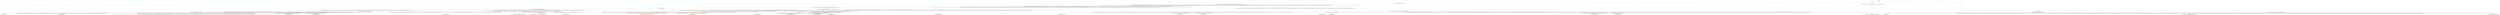 digraph T {
	{
		rank=same
		74 [penwidth=3,colorscheme=set19,color=3,label="511;512;513;514;515;516;517;518;519;520_P\nP\n0% 23%"]
		71 [penwidth=3,colorscheme=set19,color=3,label="551;552;553;554;555;556;557;558;559;560_P\nP\n17% 0%"]
		69 [penwidth=3,colorscheme=set19,color=3,label="141;142;143;144;145;146;147;148;149;150;191;192;193;194;195;196;197;198;199;200;241;242;243;244;245;246;247;248;249;250_P\nP\n30% 26%"]
		66 [penwidth=3,colorscheme=set19,color=3,label="271;272;273;274;275;276;277;278;279;280_P\nP\n19% 51%"]
		64 [penwidth=3,colorscheme=set19,color=3,label="311;312;313;314;315;316;317;318;319;320;351;352;353;354;355;356;357;358;359;360_P\nP\n35% 0%"]
		56 [penwidth=3,colorscheme=set19,color=2,label="8297;8298;8299;8300;8301;8302;8303;8304;8305;8306_M1\nM1\n58%"]
		52 [penwidth=3,colorscheme=set19,color=2,label="7935;7936;7937;7938;7939;7940;7941;7942;7943;7944_M1\nM1\n42%"]
		50 [penwidth=3,colorscheme=set19,color=8,label="8478;8479;8480;8481;8482;8483;8484;8485;8486;8487_M2\nM2\n31%"]
		49 [penwidth=3,colorscheme=set19,color=8,label="3602;3603;3604;3605;3606;3607;3608;3609;3610;3611_M2\nM2\n69%"]
		47 [penwidth=3,colorscheme=set19,color=9,label="7955;7956;7957;7958;7959;7960;7961;7962;7963;7964_M3\nM3\n17%"]
		45 [penwidth=3,colorscheme=set19,color=9,label="7945;7946;7947;7948;7949;7950;7951;7952;7953;7954_M3\nM3\n83%"]
		43 [penwidth=3,colorscheme=set19,color=7,label="4472;4473;4474;4475;4476;4477;4478;4479;4480;4481_M4\nM4\n36%"]
		41 [penwidth=3,colorscheme=set19,color=7,label="4282;4283;4284;4285;4286;4287;4288;4289;4290;4291_M4\nM4\n49%"]
		40 [penwidth=3,colorscheme=set19,color=7,label="4272;4273;4274;4275;4276;4277;4278;4279;4280;4281;4352;4353;4354;4355;4356;4357;4358;4359;4360;4361_M4\nM4\n16%"]
		38 [penwidth=3,colorscheme=set19,color=5,label="6564;6565;6566;6567;6568;6569;6570;6571;6572;6573;6794;6795;6796;6797;6798;6799;6800;6801;6802;6803_M5\nM5\n87%"]
		36 [penwidth=3,colorscheme=set19,color=5,label="6894;6895;6896;6897;6898;6899;6900;6901;6902;6903_M5\nM5\n13%"]
		34 [penwidth=3,colorscheme=set19,color=4,label="7335;7336;7337;7338;7339;7340;7341;7342;7343;7344;7535;7536;7537;7538;7539;7540;7541;7542;7543;7544_M6\nM6\n17%"]
		31 [penwidth=3,colorscheme=set19,color=4,label="7214;7215;7216;7217;7218;7219;7220;7221;7222;7223_M6\nM6\n41%"]
		29 [penwidth=3,colorscheme=set19,color=4,label="7675;7676;7677;7678;7679;7680;7681;7682;7683;7684_M6\nM6\n19%"]
		27 [penwidth=3,colorscheme=set19,color=4,label="7315;7316;7317;7318;7319;7320;7321;7322;7323;7324_M6\nM6\n22%"]
		26 [penwidth=3,colorscheme=set19,color=1,label="5493;5494;5495;5496;5497;5498;5499;5500;5501;5502;5683;5684;5685;5686;5687;5688;5689;5690;5691;5692;5763;5764;5765;5766;5767;5768;5769;5770;5771;5772;5954;5955;5956;5957;5958;5959;5960;5961;5962;5963;6254;6255;6256;6257;6258;6259;6260;6261;6262;6263;6624;6625;6626;6627;6628;6629;6630;6631;6632;6633;7074;7075;7076;7077;7078;7079;7080;7081;7082;7083;7184;7185;7186;7187;7188;7189;7190;7191;7192;7193;7275;7276;7277;7278;7279;7280;7281;7282;7283;7284;7375;7376;7377;7378;7379;7380;7381;7382;7383;7384;7655;7656;7657;7658;7659;7660;7661;7662;7663;7664;7755;7756;7757;7758;7759;7760;7761;7762;7763;7764;7915;7916;7917;7918;7919;7920;7921;7922;7923;7924;8015;8016;8017;8018;8019;8020;8021;8022;8023;8024;8105;8106;8107;8108;8109;8110;8111;8112;8113;8114;8528;8529;8530;8531;8532;8533;8534;8535;8536;8537;8618;8619;8620;8621;8622;8623;8624;8625;8626;8627;8668;8669;8670;8671;8672;8673;8674;8675;8676;8677;8738;8739;8740;8741;8742;8743;8744;8745;8746;8747;8918;8919;8920;8921;8922;8923;8924;8925;8926;8927_M7\nM7\n55%"]
		25 [penwidth=3,colorscheme=set19,color=1,label="9048;9049;9050;9051;9052;9053;9054;9055;9056;9057_M7\nM7\n15%"]
		24 [penwidth=3,colorscheme=set19,color=1,label="9208;9209;9210;9211;9212;9213;9214;9215;9216;9217_M7\nM7\n30%"]
		21 [penwidth=3,colorscheme=set19,color=10,label="9178;9179;9180;9181;9182;9183;9184;9185;9186;9187_M8\nM8\n15%"]
		19 [penwidth=3,colorscheme=set19,color=10,label="9088;9089;9090;9091;9092;9093;9094;9095;9096;9097_M8\nM8\n43%"]
		17 [penwidth=3,colorscheme=set19,color=10,label="9148;9149;9150;9151;9152;9153;9154;9155;9156;9157_M8\nM8\n42%"]
		15 [penwidth=3,colorscheme=set19,color=27,label="9128;9129;9130;9131;9132;9133;9134;9135;9136;9137_M9\nM9\n34%"]
		13 [penwidth=3,colorscheme=set19,color=27,label="9118;9119;9120;9121;9122;9123;9124;9125;9126;9127_M9\nM9\n66%"]
	}
	79 [penwidth=3,colorscheme=set19,color=3,label="GL"]
	78 [penwidth=3,colorscheme=set19,color=3,label="0;1;2;3;4;5;6;7;8;9;10"]
	77 [penwidth=3,colorscheme=set19,color=3,label="11;12;13;14;15;16;17;18;19;20"]
	76 [penwidth=3,colorscheme=set19,color=3,label="31;32;33;34;35;36;37;38;39;40;101;102;103;104;105;106;107;108;109;110"]
	75 [penwidth=3,colorscheme=set19,color=3,label="151;152;153;154;155;156;157;158;159;160;211;212;213;214;215;216;217;218;219;220;301;302;303;304;305;306;307;308;309;310;431;432;433;434;435;436;437;438;439;440;481;482;483;484;485;486;487;488;489;490;511;512;513;514;515;516;517;518;519;520"]
	73 [penwidth=3,colorscheme=set19,color=3,label="201;202;203;204;205;206;207;208;209;210;251;252;253;254;255;256;257;258;259;260;341;342;343;344;345;346;347;348;349;350;381;382;383;384;385;386;387;388;389;390"]
	72 [penwidth=3,colorscheme=set19,color=3,label="471;472;473;474;475;476;477;478;479;480;501;502;503;504;505;506;507;508;509;510;551;552;553;554;555;556;557;558;559;560"]
	70 [penwidth=3,colorscheme=set19,color=3,label="51;52;53;54;55;56;57;58;59;60;71;72;73;74;75;76;77;78;79;80;141;142;143;144;145;146;147;148;149;150;191;192;193;194;195;196;197;198;199;200;241;242;243;244;245;246;247;248;249;250"]
	68 [penwidth=3,colorscheme=set19,color=3,label="21;22;23;24;25;26;27;28;29;30;41;42;43;44;45;46;47;48;49;50"]
	67 [penwidth=3,colorscheme=set19,color=3,label="61;62;63;64;65;66;67;68;69;70;121;122;123;124;125;126;127;128;129;130;271;272;273;274;275;276;277;278;279;280"]
	65 [penwidth=3,colorscheme=set19,color=3,label="171;172;173;174;175;176;177;178;179;180;221;222;223;224;225;226;227;228;229;230;311;312;313;314;315;316;317;318;319;320;351;352;353;354;355;356;357;358;359;360"]
	63 [penwidth=3,colorscheme=set19,color=2,label="2161;2162;2163;2164;2165;2166;2167;2168;2169;2170;2171;2172;2173;2174;2175;2176;2177;2178;2179;2180;2231;2232;2233;2234;2235;2236;2237;2238;2239;2240;2281;2282;2283;2284;2285;2286;2287;2288;2289;2290;2441;2442;2443;2444;2445;2446;2447;2448;2449;2450;2481;2482;2483;2484;2485;2486;2487;2488;2489;2490;2561;2562;2563;2564;2565;2566;2567;2568;2569;2570;2591;2592;2593;2594;2595;2596;2597;2598;2599;2600;2621;2622;2623;2624;2625;2626;2627;2628;2629;2630;2691;2692;2693;2694;2695;2696;2697;2698;2699;2700;2721;2722;2723;2724;2725;2726;2727;2728;2729;2730;2741;2742;2743;2744;2745;2746;2747;2748;2749;2750;2771;2772;2773;2774;2775;2776;2777;2778;2779;2780;2881;2882;2883;2884;2885;2886;2887;2888;2889;2890;2901;2902;2903;2904;2905;2906;2907;2908;2909;2910;2941;2942;2943;2944;2945;2946;2947;2948;2949;2950;2971;2972;2973;2974;2975;2976;2977;2978;2979;2980;3001;3002;3003;3004;3005;3006;3007;3008;3009;3010;3021;3022;3023;3024;3025;3026;3027;3028;3029;3030;3051;3052;3053;3054;3055;3056;3057;3058;3059;3060;3081;3082;3083;3084;3085;3086;3087;3088;3089;3090;3101;3102;3103;3104;3105;3106;3107;3108;3109;3110;3211;3212;3213;3214;3215;3216;3217;3218;3219;3220;3251;3252;3253;3254;3255;3256;3257;3258;3259;3260;3291;3292;3293;3294;3295;3296;3297;3298;3299;3300;3301"]
	62 [penwidth=3,colorscheme=set19,color=2,label="3402;3403;3404;3405;3406;3407;3408;3409;3410;3411;3472;3473;3474;3475;3476;3477;3478;3479;3480;3481;3652;3653;3654;3655;3656;3657;3658;3659;3660;3661;3702;3703;3704;3705;3706;3707;3708;3709;3710;3711"]
	61 [penwidth=3,colorscheme=set19,color=2,label="3792;3793;3794;3795;3796;3797;3798;3799;3800;3801"]
	60 [penwidth=3,colorscheme=set19,color=2,label="3832;3833;3834;3835;3836;3837;3838;3839;3840;3841;3892;3893;3894;3895;3896;3897;3898;3899;3900;3901"]
	59 [penwidth=3,colorscheme=set19,color=2,label="4062;4063;4064;4065;4066;4067;4068;4069;4070;4071;4112;4113;4114;4115;4116;4117;4118;4119;4120;4121;4172;4173;4174;4175;4176;4177;4178;4179;4180;4181;4252;4253;4254;4255;4256;4257;4258;4259;4260;4261;4322;4323;4324;4325;4326;4327;4328;4329;4330;4331;4502;4503;4504;4505;4506;4507;4508;4509;4510;4511;4662;4663;4664;4665;4666;4667;4668;4669;4670;4671;4722;4723;4724;4725;4726;4727;4728;4729;4730;4731;4782;4783;4784;4785;4786;4787;4788;4789;4790;4791;4892;4893;4894;4895;4896;4897;4898;4899;4900;4901;4932;4933;4934;4935;4936;4937;4938;4939;4940;4941;4982;4983;4984;4985;4986;4987;4988;4989;4990;4991;5052;5053;5054;5055;5056;5057;5058;5059;5060;5061;5172;5173;5174;5175;5176;5177;5178;5179;5180;5181;5182;5233;5234;5235;5236;5237;5238;5239;5240;5241;5242"]
	58 [penwidth=3,colorscheme=set19,color=2,label="5283;5284;5285;5286;5287;5288;5289;5290;5291;5292;5323;5324;5325;5326;5327;5328;5329;5330;5331;5332"]
	57 [penwidth=3,colorscheme=set19,color=2,label="5583;5584;5585;5586;5587;5588;5589;5590;5591;5592;5673;5674;5675;5676;5677;5678;5679;5680;5681;5682;5753;5754;5755;5756;5757;5758;5759;5760;5761;5762;6154;6155;6156;6157;6158;6159;6160;6161;6162;6163;6384;6385;6386;6387;6388;6389;6390;6391;6392;6393;6614;6615;6616;6617;6618;6619;6620;6621;6622;6623;6714;6715;6716;6717;6718;6719;6720;6721;6722;6723;6954;6955;6956;6957;6958;6959;6960;6961;6962;6963;7064;7065;7066;7067;7068;7069;7070;7071;7072;7073;7265;7266;7267;7268;7269;7270;7271;7272;7273;7274;7465;7466;7467;7468;7469;7470;7471;7472;7473;7474;7745;7746;7747;7748;7749;7750;7751;7752;7753;7754;8095;8096;8097;8098;8099;8100;8101;8102;8103;8104;8165;8166;8167;8168;8169;8170;8171;8172;8173;8174;8175;8297;8298;8299;8300;8301;8302;8303;8304;8305;8306"]
	55 [penwidth=3,colorscheme=set19,color=2,label="3822;3823;3824;3825;3826;3827;3828;3829;3830;3831;3882;3883;3884;3885;3886;3887;3888;3889;3890;3891;4012;4013;4014;4015;4016;4017;4018;4019;4020;4021"]
	54 [penwidth=3,colorscheme=set19,color=2,label="4302;4303;4304;4305;4306;4307;4308;4309;4310;4311;4552;4553;4554;4555;4556;4557;4558;4559;4560;4561;4632;4633;4634;4635;4636;4637;4638;4639;4640;4641;4702;4703;4704;4705;4706;4707;4708;4709;4710;4711;4752;4753;4754;4755;4756;4757;4758;4759;4760;4761;4862;4863;4864;4865;4866;4867;4868;4869;4870;4871;4912;4913;4914;4915;4916;4917;4918;4919;4920;4921;4942;4943;4944;4945;4946;4947;4948;4949;4950;4951;5032;5033;5034;5035;5036;5037;5038;5039;5040;5041;5132;5133;5134;5135;5136;5137;5138;5139;5140;5141;5152;5153;5154;5155;5156;5157;5158;5159;5160;5161;5203;5204;5205;5206;5207;5208;5209;5210;5211;5212;5253;5254;5255;5256;5257;5258;5259;5260;5261;5262;5353;5354;5355;5356;5357;5358;5359;5360;5361;5362;5443;5444;5445;5446;5447;5448;5449;5450;5451;5452;5523;5524;5525;5526;5527;5528;5529;5530;5531;5532;5713;5714;5715;5716;5717;5718;5719;5720;5721;5722;5813;5814;5815;5816;5817;5818;5819;5820;5821;5822;5913;5914;5915;5916;5917;5918;5919;5920;5921;5922;5923;6064;6065;6066;6067;6068;6069;6070;6071;6072;6073"]
	53 [penwidth=3,colorscheme=set19,color=2,label="3462;3463;3464;3465;3466;3467;3468;3469;3470;3471;3532;3533;3534;3535;3536;3537;3538;3539;3540;3541;3592;3593;3594;3595;3596;3597;3598;3599;3600;3601;3642;3643;3644;3645;3646;3647;3648;3649;3650;3651;3692;3693;3694;3695;3696;3697;3698;3699;3700;3701;3972;3973;3974;3975;3976;3977;3978;3979;3980;3981;4002;4003;4004;4005;4006;4007;4008;4009;4010;4011;4152;4153;4154;4155;4156;4157;4158;4159;4160;4161;4232;4233;4234;4235;4236;4237;4238;4239;4240;4241;4382;4383;4384;4385;4386;4387;4388;4389;4390;4391;4482;4483;4484;4485;4486;4487;4488;4489;4490;4491;4582;4583;4584;4585;4586;4587;4588;4589;4590;4591;4622;4623;4624;4625;4626;4627;4628;4629;4630;4631;4692;4693;4694;4695;4696;4697;4698;4699;4700;4701;4852;4853;4854;4855;4856;4857;4858;4859;4860;4861;4902;4903;4904;4905;4906;4907;4908;4909;4910;4911;5022;5023;5024;5025;5026;5027;5028;5029;5030;5031;5082;5083;5084;5085;5086;5087;5088;5089;5090;5091;5303;5304;5305;5306;5307;5308;5309;5310;5311;5312;5473;5474;5475;5476;5477;5478;5479;5480;5481;5482;5553;5554;5555;5556;5557;5558;5559;5560;5561;5562;5623;5624;5625;5626;5627;5628;5629;5630;5631;5632;6024;6025;6026;6027;6028;6029;6030;6031;6032;6033;6114;6115;6116;6117;6118;6119;6120;6121;6122;6123;6224;6225;6226;6227;6228;6229;6230;6231;6232;6233;6344;6345;6346;6347;6348;6349;6350;6351;6352;6353;6594;6595;6596;6597;6598;6599;6600;6601;6602;6603;6834;6835;6836;6837;6838;6839;6840;6841;6842;6843;7134;7135;7136;7137;7138;7139;7140;7141;7142;7143;7224;7225;7226;7227;7228;7229;7230;7231;7232;7233;7234;7485;7486;7487;7488;7489;7490;7491;7492;7493;7494;7595;7596;7597;7598;7599;7600;7601;7602;7603;7604;7865;7866;7867;7868;7869;7870;7871;7872;7873;7874;7935;7936;7937;7938;7939;7940;7941;7942;7943;7944"]
	51 [penwidth=3,colorscheme=set19,color=2,label="5313;5314;5315;5316;5317;5318;5319;5320;5321;5322;5373;5374;5375;5376;5377;5378;5379;5380;5381;5382"]
	48 [penwidth=3,colorscheme=set19,color=9,label="7495;7496;7497;7498;7499;7500;7501;7502;7503;7504;7605;7606;7607;7608;7609;7610;7611;7612;7613;7614;7955;7956;7957;7958;7959;7960;7961;7962;7963;7964"]
	46 [penwidth=3,colorscheme=set19,color=9,label="7785;7786;7787;7788;7789;7790;7791;7792;7793;7794;7875;7876;7877;7878;7879;7880;7881;7882;7883;7884;7945;7946;7947;7948;7949;7950;7951;7952;7953;7954"]
	44 [penwidth=3,colorscheme=set19,color=7,label="4092;4093;4094;4095;4096;4097;4098;4099;4100;4101;4222;4223;4224;4225;4226;4227;4228;4229;4230;4231;4362;4363;4364;4365;4366;4367;4368;4369;4370;4371;4472;4473;4474;4475;4476;4477;4478;4479;4480;4481"]
	42 [penwidth=3,colorscheme=set19,color=7,label="4142;4143;4144;4145;4146;4147;4148;4149;4150;4151;4282;4283;4284;4285;4286;4287;4288;4289;4290;4291"]
	39 [penwidth=3,colorscheme=set19,color=5,label="5893;5894;5895;5896;5897;5898;5899;5900;5901;5902;5994;5995;5996;5997;5998;5999;6000;6001;6002;6003;6094;6095;6096;6097;6098;6099;6100;6101;6102;6103;6304;6305;6306;6307;6308;6309;6310;6311;6312;6313;6424;6425;6426;6427;6428;6429;6430;6431;6432;6433;6564;6565;6566;6567;6568;6569;6570;6571;6572;6573;6794;6795;6796;6797;6798;6799;6800;6801;6802;6803"]
	37 [penwidth=3,colorscheme=set19,color=5,label="6284;6285;6286;6287;6288;6289;6290;6291;6292;6293;6414;6415;6416;6417;6418;6419;6420;6421;6422;6423;6544;6545;6546;6547;6548;6549;6550;6551;6552;6553;6754;6755;6756;6757;6758;6759;6760;6761;6762;6763;6894;6895;6896;6897;6898;6899;6900;6901;6902;6903"]
	35 [penwidth=3,colorscheme=set19,color=4,label="6004;6005;6006;6007;6008;6009;6010;6011;6012;6013;6104;6105;6106;6107;6108;6109;6110;6111;6112;6113;6204;6205;6206;6207;6208;6209;6210;6211;6212;6213;6324;6325;6326;6327;6328;6329;6330;6331;6332;6333;6444;6445;6446;6447;6448;6449;6450;6451;6452;6453;6664;6665;6666;6667;6668;6669;6670;6671;6672;6673;7014;7015;7016;7017;7018;7019;7020;7021;7022;7023;7335;7336;7337;7338;7339;7340;7341;7342;7343;7344;7535;7536;7537;7538;7539;7540;7541;7542;7543;7544"]
	33 [penwidth=3,colorscheme=set19,color=4,label="6314;6315;6316;6317;6318;6319;6320;6321;6322;6323"]
	32 [penwidth=3,colorscheme=set19,color=4,label="6434;6435;6436;6437;6438;6439;6440;6441;6442;6443;6574;6575;6576;6577;6578;6579;6580;6581;6582;6583;6814;6815;6816;6817;6818;6819;6820;6821;6822;6823;7214;7215;7216;7217;7218;7219;7220;7221;7222;7223"]
	30 [penwidth=3,colorscheme=set19,color=4,label="7675;7676;7677;7678;7679;7680;7681;7682;7683;7684"]
	28 [penwidth=3,colorscheme=set19,color=4,label="6804;6805;6806;6807;6808;6809;6810;6811;6812;6813;7004;7005;7006;7007;7008;7009;7010;7011;7012;7013;7124;7125;7126;7127;7128;7129;7130;7131;7132;7133;7315;7316;7317;7318;7319;7320;7321;7322;7323;7324"]
	23 [penwidth=3,colorscheme=set19,color=10,label="8598;8599;8600;8601;8602;8603;8604;8605;8606;8607"]
	22 [penwidth=3,colorscheme=set19,color=10,label="8648;8649;8650;8651;8652;8653;8654;8655;8656;8657;8878;8879;8880;8881;8882;8883;8884;8885;8886;8887;8988;8989;8990;8991;8992;8993;8994;8995;8996;8997;9178;9179;9180;9181;9182;9183;9184;9185;9186;9187"]
	20 [penwidth=3,colorscheme=set19,color=10,label="8858;8859;8860;8861;8862;8863;8864;8865;8866;8867;8958;8959;8960;8961;8962;8963;8964;8965;8966;8967;9088;9089;9090;9091;9092;9093;9094;9095;9096;9097"]
	18 [penwidth=3,colorscheme=set19,color=10,label="8848;8849;8850;8851;8852;8853;8854;8855;8856;8857;8948;8949;8950;8951;8952;8953;8954;8955;8956;8957;9148;9149;9150;9151;9152;9153;9154;9155;9156;9157"]
	16 [penwidth=3,colorscheme=set19,color=27,label="8728;8729;8730;8731;8732;8733;8734;8735;8736;8737;8908;8909;8910;8911;8912;8913;8914;8915;8916;8917;9018;9019;9020;9021;9022;9023;9024;9025;9026;9027;9128;9129;9130;9131;9132;9133;9134;9135;9136;9137"]
	14 [penwidth=3,colorscheme=set19,color=27,label="8798;8799;8800;8801;8802;8803;8804;8805;8806;8807;8898;8899;8900;8901;8902;8903;8904;8905;8906;8907;9118;9119;9120;9121;9122;9123;9124;9125;9126;9127"]
	12 [penwidth=3,colorscheme=set19,color=1,label="6264;6265;6266;6267;6268;6269;6270;6271;6272;6273;7475;7476;7477;7478;7479;7480;7481;7482;7483;7484;7775;7776;7777;7778;7779;7780;7781;7782;7783;7784;7855;7856;7857;7858;7859;7860;7861;7862;7863;7864;8055;8056;8057;8058;8059;8060;8061;8062;8063;8064;8125;8126;8127;8128;8129;8130;8131;8132;8133;8134;8176;8177;8178;8179;8180;8181;8182;8183;8184;8185;8247;8248;8249;8250;8251;8252;8253;8254;8255;8256;8327;8328;8329;8330;8331;8332;8333;8334;8335;8336;8388;8389;8390;8391;8392;8393;8394;8395;8396;8397;8468;8469;8470;8471;8472;8473;8474;8475;8476;8477;8548;8549;8550;8551;8552;8553;8554;8555;8556;8557;9208;9209;9210;9211;9212;9213;9214;9215;9216;9217"]
	11 [penwidth=3,colorscheme=set19,color=1,label="5493;5494;5495;5496;5497;5498;5499;5500;5501;5502;5683;5684;5685;5686;5687;5688;5689;5690;5691;5692;5763;5764;5765;5766;5767;5768;5769;5770;5771;5772;5954;5955;5956;5957;5958;5959;5960;5961;5962;5963;6254;6255;6256;6257;6258;6259;6260;6261;6262;6263;6624;6625;6626;6627;6628;6629;6630;6631;6632;6633;7074;7075;7076;7077;7078;7079;7080;7081;7082;7083;7184;7185;7186;7187;7188;7189;7190;7191;7192;7193;7275;7276;7277;7278;7279;7280;7281;7282;7283;7284;7375;7376;7377;7378;7379;7380;7381;7382;7383;7384;7655;7656;7657;7658;7659;7660;7661;7662;7663;7664;7755;7756;7757;7758;7759;7760;7761;7762;7763;7764;7915;7916;7917;7918;7919;7920;7921;7922;7923;7924;8015;8016;8017;8018;8019;8020;8021;8022;8023;8024;8105;8106;8107;8108;8109;8110;8111;8112;8113;8114;8528;8529;8530;8531;8532;8533;8534;8535;8536;8537;8618;8619;8620;8621;8622;8623;8624;8625;8626;8627;8668;8669;8670;8671;8672;8673;8674;8675;8676;8677;8738;8739;8740;8741;8742;8743;8744;8745;8746;8747;8918;8919;8920;8921;8922;8923;8924;8925;8926;8927"]
	10 [penwidth=3,colorscheme=set19,color=27,label="5563;5564;5565;5566;5567;5568;5569;5570;5571;5572;5653;5654;5655;5656;5657;5658;5659;5660;5661;5662;5843;5844;5845;5846;5847;5848;5849;5850;5851;5852;6134;6135;6136;6137;6138;6139;6140;6141;6142;6143;6244;6245;6246;6247;6248;6249;6250;6251;6252;6253;6364;6365;6366;6367;6368;6369;6370;6371;6372;6373;6484;6485;6486;6487;6488;6489;6490;6491;6492;6493;6854;6855;6856;6857;6858;6859;6860;6861;6862;6863;6924;6925;6926;6927;6928;6929;6930;6931;6932;6933;7154;7155;7156;7157;7158;7159;7160;7161;7162;7163;7245;7246;7247;7248;7249;7250;7251;7252;7253;7254;7355;7356;7357;7358;7359;7360;7361;7362;7363;7364;7545;7546;7547;7548;7549;7550;7551;7552;7553;7554;7645;7646;7647;7648;7649;7650;7651;7652;7653;7654;7715;7716;7717;7718;7719;7720;7721;7722;7723;7724;7815;7816;7817;7818;7819;7820;7821;7822;7823;7824;7895;7896;7897;7898;7899;7900;7901;7902;7903;7904;8085;8086;8087;8088;8089;8090;8091;8092;8093;8094;8196;8197;8198;8199;8200;8201;8202;8203;8204;8205;8287;8288;8289;8290;8291;8292;8293;8294;8295;8296;8367;8368;8369;8370;8371;8372;8373;8374;8375;8376;8608;8609;8610;8611;8612;8613;8614;8615;8616;8617"]
	9 [penwidth=3,colorscheme=set19,color=10,label="6884;6885;6886;6887;6888;6889;6890;6891;6892;6893;6964;6965;6966;6967;6968;6969;6970;6971;6972;6973;7094;7095;7096;7097;7098;7099;7100;7101;7102;7103;7295;7296;7297;7298;7299;7300;7301;7302;7303;7304;7585;7586;7587;7588;7589;7590;7591;7592;7593;7594;7835;7836;7837;7838;7839;7840;7841;7842;7843;7844;8035;8036;8037;8038;8039;8040;8041;8042;8043;8044;8307;8308;8309;8310;8311;8312;8313;8314;8315;8316;8518;8519;8520;8521;8522;8523;8524;8525;8526;8527"]
	8 [penwidth=3,colorscheme=set19,color=8,label="5643;5644;5645;5646;5647;5648;5649;5650;5651;5652;5733;5734;5735;5736;5737;5738;5739;5740;5741;5742;5833;5834;5835;5836;5837;5838;5839;5840;5841;5842;5924;5925;5926;5927;5928;5929;5930;5931;5932;5933;6034;6035;6036;6037;6038;6039;6040;6041;6042;6043;6474;6475;6476;6477;6478;6479;6480;6481;6482;6483;6684;6685;6686;6687;6688;6689;6690;6691;6692;6693;6844;6845;6846;6847;6848;6849;6850;6851;6852;6853;6914;6915;6916;6917;6918;6919;6920;6921;6922;6923;7034;7035;7036;7037;7038;7039;7040;7041;7042;7043;7144;7145;7146;7147;7148;7149;7150;7151;7152;7153;7235;7236;7237;7238;7239;7240;7241;7242;7243;7244;7345;7346;7347;7348;7349;7350;7351;7352;7353;7354;7445;7446;7447;7448;7449;7450;7451;7452;7453;7454;7705;7706;7707;7708;7709;7710;7711;7712;7713;7714;7985;7986;7987;7988;7989;7990;7991;7992;7993;7994;8155;8156;8157;8158;8159;8160;8161;8162;8163;8164;8398;8399;8400;8401;8402;8403;8404;8405;8406;8407;8478;8479;8480;8481;8482;8483;8484;8485;8486;8487"]
	7 [penwidth=3,colorscheme=set19,color=1,label="4162;4163;4164;4165;4166;4167;4168;4169;4170;4171;4312;4313;4314;4315;4316;4317;4318;4319;4320;4321;4422;4423;4424;4425;4426;4427;4428;4429;4430;4431;4492;4493;4494;4495;4496;4497;4498;4499;4500;4501;4612;4613;4614;4615;4616;4617;4618;4619;4620;4621;4652;4653;4654;4655;4656;4657;4658;4659;4660;4661;4712;4713;4714;4715;4716;4717;4718;4719;4720;4721;4762;4763;4764;4765;4766;4767;4768;4769;4770;4771;4812;4813;4814;4815;4816;4817;4818;4819;4820;4821;4872;4873;4874;4875;4876;4877;4878;4879;4880;4881;5042;5043;5044;5045;5046;5047;5048;5049;5050;5051;5213;5214;5215;5216;5217;5218;5219;5220;5221;5222;5723;5724;5725;5726;5727;5728;5729;5730;5731;5732;5823;5824;5825;5826;5827;5828;5829;5830;5831;5832;6124;6125;6126;6127;6128;6129;6130;6131;6132;6133;6234;6235;6236;6237;6238;6239;6240;6241;6242;6243;6354;6355;6356;6357;6358;6359;6360;6361;6362;6363;6464;6465;6466;6467;6468;6469;6470;6471;6472;6473;6674;6675;6676;6677;6678;6679;6680;6681;6682;6683;6824;6825;6826;6827;6828;6829;6830;6831;6832;6833;6904;6905;6906;6907;6908;6909;6910;6911;6912;6913;7024;7025;7026;7027;7028;7029;7030;7031;7032;7033;7695;7696;7697;7698;7699;7700;7701;7702;7703;7704;8135;8136;8137;8138;8139;8140;8141;8142;8143;8144;8186;8187;8188;8189;8190;8191;8192;8193;8194;8195;8277;8278;8279;8280;8281;8282;8283;8284;8285;8286;8357;8358;8359;8360;8361;8362;8363;8364;8365;8366;8428;8429;8430;8431;8432;8433;8434;8435;8436;8437;8638;8639;8640;8641;8642;8643;8644;8645;8646;8647;8708;8709;8710;8711;8712;8713;8714;8715;8716;8717;8828;8829;8830;8831;8832;8833;8834;8835;8836;8837;9048;9049;9050;9051;9052;9053;9054;9055;9056;9057"]
	6 [penwidth=3,colorscheme=set19,color=9,label="3522;3523;3524;3525;3526;3527;3528;3529;3530;3531;3632;3633;3634;3635;3636;3637;3638;3639;3640;3641;3682;3683;3684;3685;3686;3687;3688;3689;3690;3691;3812;3813;3814;3815;3816;3817;3818;3819;3820;3821;3872;3873;3874;3875;3876;3877;3878;3879;3880;3881;3922;3923;3924;3925;3926;3927;3928;3929;3930;3931;3962;3963;3964;3965;3966;3967;3968;3969;3970;3971;3992;3993;3994;3995;3996;3997;3998;3999;4000;4001;4292;4293;4294;4295;4296;4297;4298;4299;4300;4301;4372;4373;4374;4375;4376;4377;4378;4379;4380;4381;4542;4543;4544;4545;4546;4547;4548;4549;4550;4551;4572;4573;4574;4575;4576;4577;4578;4579;4580;4581;4602;4603;4604;4605;4606;4607;4608;4609;4610;4611;4682;4683;4684;4685;4686;4687;4688;4689;4690;4691;4742;4743;4744;4745;4746;4747;4748;4749;4750;4751;4842;4843;4844;4845;4846;4847;4848;4849;4850;4851;5012;5013;5014;5015;5016;5017;5018;5019;5020;5021;5072;5073;5074;5075;5076;5077;5078;5079;5080;5081;5193;5194;5195;5196;5197;5198;5199;5200;5201;5202;5463;5464;5465;5466;5467;5468;5469;5470;5471;5472;5543;5544;5545;5546;5547;5548;5549;5550;5551;5552;5613;5614;5615;5616;5617;5618;5619;5620;5621;5622;5803;5804;5805;5806;5807;5808;5809;5810;5811;5812;5903;5904;5905;5906;5907;5908;5909;5910;5911;5912;6014;6015;6016;6017;6018;6019;6020;6021;6022;6023;6214;6215;6216;6217;6218;6219;6220;6221;6222;6223;6334;6335;6336;6337;6338;6339;6340;6341;6342;6343;6454;6455;6456;6457;6458;6459;6460;6461;6462;6463;6584;6585;6586;6587;6588;6589;6590;6591;6592;6593;6744;6745;6746;6747;6748;6749;6750;6751;6752;6753;6974;6975;6976;6977;6978;6979;6980;6981;6982;6983;7104;7105;7106;7107;7108;7109;7110;7111;7112;7113;7305;7306;7307;7308;7309;7310;7311;7312;7313;7314;7405;7406;7407;7408;7409;7410;7411;7412;7413;7414"]
	5 [penwidth=3,colorscheme=set19,color=4,label="3942;3943;3944;3945;3946;3947;3948;3949;3950;3951;3982;3983;3984;3985;3986;3987;3988;3989;3990;3991;4032;4033;4034;4035;4036;4037;4038;4039;4040;4041;4072;4073;4074;4075;4076;4077;4078;4079;4080;4081;4442;4443;4444;4445;4446;4447;4448;4449;4450;4451;4512;4513;4514;4515;4516;4517;4518;4519;4520;4521;4672;4673;4674;4675;4676;4677;4678;4679;4680;4681;4792;4793;4794;4795;4796;4797;4798;4799;4800;4801;4822;4823;4824;4825;4826;4827;4828;4829;4830;4831;4962;4963;4964;4965;4966;4967;4968;4969;4970;4971;4992;4993;4994;4995;4996;4997;4998;4999;5000;5001;5273;5274;5275;5276;5277;5278;5279;5280;5281;5282;5363;5364;5365;5366;5367;5368;5369;5370;5371;5372;5453;5454;5455;5456;5457;5458;5459;5460;5461;5462;5533;5534;5535;5536;5537;5538;5539;5540;5541;5542"]
	4 [penwidth=3,colorscheme=set19,color=5,label="3932;3933;3934;3935;3936;3937;3938;3939;3940;3941;4022;4023;4024;4025;4026;4027;4028;4029;4030;4031;4052;4053;4054;4055;4056;4057;4058;4059;4060;4061;4102;4103;4104;4105;4106;4107;4108;4109;4110;4111;4242;4243;4244;4245;4246;4247;4248;4249;4250;4251;4432;4433;4434;4435;4436;4437;4438;4439;4440;4441;4592;4593;4594;4595;4596;4597;4598;4599;4600;4601;4772;4773;4774;4775;4776;4777;4778;4779;4780;4781;4882;4883;4884;4885;4886;4887;4888;4889;4890;4891;4922;4923;4924;4925;4926;4927;4928;4929;4930;4931;4952;4953;4954;4955;4956;4957;4958;4959;4960;4961;4972;4973;4974;4975;4976;4977;4978;4979;4980;4981;5102;5103;5104;5105;5106;5107;5108;5109;5110;5111;5112;5113;5114;5115;5116;5117;5118;5119;5120;5121;5162;5163;5164;5165;5166;5167;5168;5169;5170;5171;5223;5224;5225;5226;5227;5228;5229;5230;5231;5232;5263;5264;5265;5266;5267;5268;5269;5270;5271;5272;5343;5344;5345;5346;5347;5348;5349;5350;5351;5352;5393;5394;5395;5396;5397;5398;5399;5400;5401;5402;5433;5434;5435;5436;5437;5438;5439;5440;5441;5442;5513;5514;5515;5516;5517;5518;5519;5520;5521;5522;5633;5634;5635;5636;5637;5638;5639;5640;5641;5642;5793;5794;5795;5796;5797;5798;5799;5800;5801;5802"]
	3 [penwidth=3,colorscheme=set19,color=8,label="2201;2202;2203;2204;2205;2206;2207;2208;2209;2210;2311;2312;2313;2314;2315;2316;2317;2318;2319;2320;2361;2362;2363;2364;2365;2366;2367;2368;2369;2370;2391;2392;2393;2394;2395;2396;2397;2398;2399;2400;2431;2432;2433;2434;2435;2436;2437;2438;2439;2440;2471;2472;2473;2474;2475;2476;2477;2478;2479;2480;2541;2542;2543;2544;2545;2546;2547;2548;2549;2550;2681;2682;2683;2684;2685;2686;2687;2688;2689;2690;2761;2762;2763;2764;2765;2766;2767;2768;2769;2770;2831;2832;2833;2834;2835;2836;2837;2838;2839;2840;2871;2872;2873;2874;2875;2876;2877;2878;2879;2880;2891;2892;2893;2894;2895;2896;2897;2898;2899;2900;2931;2932;2933;2934;2935;2936;2937;2938;2939;2940;2951;2952;2953;2954;2955;2956;2957;2958;2959;2960;3091;3092;3093;3094;3095;3096;3097;3098;3099;3100;3111;3112;3113;3114;3115;3116;3117;3118;3119;3120;3181;3182;3183;3184;3185;3186;3187;3188;3189;3190;3221;3222;3223;3224;3225;3226;3227;3228;3229;3230;3261;3262;3263;3264;3265;3266;3267;3268;3269;3270;3602;3603;3604;3605;3606;3607;3608;3609;3610;3611"]
	2 [penwidth=3,colorscheme=set19,color=7,label="411;412;413;414;415;416;417;418;419;420;531;532;533;534;535;536;537;538;539;540;561;562;563;564;565;566;567;568;569;570;581;582;583;584;585;586;587;588;589;590;601;602;603;604;605;606;607;608;609;610;661;662;663;664;665;666;667;668;669;670;691;692;693;694;695;696;697;698;699;700;711;712;713;714;715;716;717;718;719;720;741;742;743;744;745;746;747;748;749;750;771;772;773;774;775;776;777;778;779;780;851;852;853;854;855;856;857;858;859;860;871;872;873;874;875;876;877;878;879;880;881;882;883;884;885;886;887;888;889;890;901;902;903;904;905;906;907;908;909;910;971;972;973;974;975;976;977;978;979;980;981;982;983;984;985;986;987;988;989;990;1011;1012;1013;1014;1015;1016;1017;1018;1019;1020;1061;1062;1063;1064;1065;1066;1067;1068;1069;1070;1091;1092;1093;1094;1095;1096;1097;1098;1099;1100;1141;1142;1143;1144;1145;1146;1147;1148;1149;1150;1171;1172;1173;1174;1175;1176;1177;1178;1179;1180;1211;1212;1213;1214;1215;1216;1217;1218;1219;1220;1261;1262;1263;1264;1265;1266;1267;1268;1269;1270;1291;1292;1293;1294;1295;1296;1297;1298;1299;1300;1351;1352;1353;1354;1355;1356;1357;1358;1359;1360;1381;1382;1383;1384;1385;1386;1387;1388;1389;1390;1411;1412;1413;1414;1415;1416;1417;1418;1419;1420;1451;1452;1453;1454;1455;1456;1457;1458;1459;1460;1471;1472;1473;1474;1475;1476;1477;1478;1479;1480;1491;1492;1493;1494;1495;1496;1497;1498;1499;1500;1511;1512;1513;1514;1515;1516;1517;1518;1519;1520;1541;1542;1543;1544;1545;1546;1547;1548;1549;1550;1561;1562;1563;1564;1565;1566;1567;1568;1569;1570;1621;1622;1623;1624;1625;1626;1627;1628;1629;1630;1651;1652;1653;1654;1655;1656;1657;1658;1659;1660;1691;1692;1693;1694;1695;1696;1697;1698;1699;1700;1761;1762;1763;1764;1765;1766;1767;1768;1769;1770;1771;1772;1773;1774;1775;1776;1777;1778;1779;1780;1791;1792;1793;1794;1795;1796;1797;1798;1799;1800;1821;1822;1823;1824;1825;1826;1827;1828;1829;1830;1881;1882;1883;1884;1885;1886;1887;1888;1889;1890;1931;1932;1933;1934;1935;1936;1937;1938;1939;1940;1961;1962;1963;1964;1965;1966;1967;1968;1969;1970;2001;2002;2003;2004;2005;2006;2007;2008;2009;2010;2021;2022;2023;2024;2025;2026;2027;2028;2029;2030;2061;2062;2063;2064;2065;2066;2067;2068;2069;2070;2101;2102;2103;2104;2105;2106;2107;2108;2109;2110;2131;2132;2133;2134;2135;2136;2137;2138;2139;2140;2251;2252;2253;2254;2255;2256;2257;2258;2259;2260;2261;2262;2263;2264;2265;2266;2267;2268;2269;2270;2271;2272;2273;2274;2275;2276;2277;2278;2279;2280;2371;2372;2373;2374;2375;2376;2377;2378;2379;2380;2401;2402;2403;2404;2405;2406;2407;2408;2409;2410;2451;2452;2453;2454;2455;2456;2457;2458;2459;2460;2511;2512;2513;2514;2515;2516;2517;2518;2519;2520;2571;2572;2573;2574;2575;2576;2577;2578;2579;2580;2601;2602;2603;2604;2605;2606;2607;2608;2609;2610;2641;2642;2643;2644;2645;2646;2647;2648;2649;2650;2731;2732;2733;2734;2735;2736;2737;2738;2739;2740;2781;2782;2783;2784;2785;2786;2787;2788;2789;2790;2811;2812;2813;2814;2815;2816;2817;2818;2819;2820;2851;2852;2853;2854;2855;2856;2857;2858;2859;2860;2911;2912;2913;2914;2915;2916;2917;2918;2919;2920;2981;2982;2983;2984;2985;2986;2987;2988;2989;2990;3031;3032;3033;3034;3035;3036;3037;3038;3039;3040;3131;3132;3133;3134;3135;3136;3137;3138;3139;3140;3151;3152;3153;3154;3155;3156;3157;3158;3159;3160;3281;3282;3283;3284;3285;3286;3287;3288;3289;3290;3332;3333;3334;3335;3336;3337;3338;3339;3340;3341;3382;3383;3384;3385;3386;3387;3388;3389;3390;3391;3762;3763;3764;3765;3766;3767;3768;3769;3770;3771;3802;3803;3804;3805;3806;3807;3808;3809;3810;3811;3862;3863;3864;3865;3866;3867;3868;3869;3870;3871"]
	1 [penwidth=3,colorscheme=set19,color=7,label="451;452;453;454;455;456;457;458;459;460;571;572;573;574;575;576;577;578;579;580;651;652;653;654;655;656;657;658;659;660;681;682;683;684;685;686;687;688;689;690;761;762;763;764;765;766;767;768;769;770;791;792;793;794;795;796;797;798;799;800;801;802;803;804;805;806;807;808;809;810;821;822;823;824;825;826;827;828;829;830;831;832;833;834;835;836;837;838;839;840;891;892;893;894;895;896;897;898;899;900;921;922;923;924;925;926;927;928;929;930;951;952;953;954;955;956;957;958;959;960;1001;1002;1003;1004;1005;1006;1007;1008;1009;1010;1031;1032;1033;1034;1035;1036;1037;1038;1039;1040;1041;1042;1043;1044;1045;1046;1047;1048;1049;1050;1071;1072;1073;1074;1075;1076;1077;1078;1079;1080;1121;1122;1123;1124;1125;1126;1127;1128;1129;1130;1161;1162;1163;1164;1165;1166;1167;1168;1169;1170;1191;1192;1193;1194;1195;1196;1197;1198;1199;1200;1231;1232;1233;1234;1235;1236;1237;1238;1239;1240;1271;1272;1273;1274;1275;1276;1277;1278;1279;1280;1301;1302;1303;1304;1305;1306;1307;1308;1309;1310;1321;1322;1323;1324;1325;1326;1327;1328;1329;1330;1341;1342;1343;1344;1345;1346;1347;1348;1349;1350;1371;1372;1373;1374;1375;1376;1377;1378;1379;1380;1431;1432;1433;1434;1435;1436;1437;1438;1439;1440;1461;1462;1463;1464;1465;1466;1467;1468;1469;1470;1501;1502;1503;1504;1505;1506;1507;1508;1509;1510;1611;1612;1613;1614;1615;1616;1617;1618;1619;1620;1641;1642;1643;1644;1645;1646;1647;1648;1649;1650;1721;1722;1723;1724;1725;1726;1727;1728;1729;1730;1741;1742;1743;1744;1745;1746;1747;1748;1749;1750;1781;1782;1783;1784;1785;1786;1787;1788;1789;1790;1851;1852;1853;1854;1855;1856;1857;1858;1859;1860;1871;1872;1873;1874;1875;1876;1877;1878;1879;1880;1901;1902;1903;1904;1905;1906;1907;1908;1909;1910;1921;1922;1923;1924;1925;1926;1927;1928;1929;1930;1951;1952;1953;1954;1955;1956;1957;1958;1959;1960;1991;1992;1993;1994;1995;1996;1997;1998;1999;2000;2051;2052;2053;2054;2055;2056;2057;2058;2059;2060;2071;2072;2073;2074;2075;2076;2077;2078;2079;2080;2091;2092;2093;2094;2095;2096;2097;2098;2099;2100;2121;2122;2123;2124;2125;2126;2127;2128;2129;2130;2151;2152;2153;2154;2155;2156;2157;2158;2159;2160;2191;2192;2193;2194;2195;2196;2197;2198;2199;2200;2221;2222;2223;2224;2225;2226;2227;2228;2229;2230;2301;2302;2303;2304;2305;2306;2307;2308;2309;2310;2331;2332;2333;2334;2335;2336;2337;2338;2339;2340;2351;2352;2353;2354;2355;2356;2357;2358;2359;2360;2381;2382;2383;2384;2385;2386;2387;2388;2389;2390;2411;2412;2413;2414;2415;2416;2417;2418;2419;2420;2461;2462;2463;2464;2465;2466;2467;2468;2469;2470;2491;2492;2493;2494;2495;2496;2497;2498;2499;2500;2521;2522;2523;2524;2525;2526;2527;2528;2529;2530;2551;2552;2553;2554;2555;2556;2557;2558;2559;2560;2651;2652;2653;2654;2655;2656;2657;2658;2659;2660;2661;2662;2663;2664;2665;2666;2667;2668;2669;2670;2701;2702;2703;2704;2705;2706;2707;2708;2709;2710;2751;2752;2753;2754;2755;2756;2757;2758;2759;2760;2791;2792;2793;2794;2795;2796;2797;2798;2799;2800;2821;2822;2823;2824;2825;2826;2827;2828;2829;2830;2841;2842;2843;2844;2845;2846;2847;2848;2849;2850;2991;2992;2993;2994;2995;2996;2997;2998;2999;3000;3011;3012;3013;3014;3015;3016;3017;3018;3019;3020;3041;3042;3043;3044;3045;3046;3047;3048;3049;3050;3061;3062;3063;3064;3065;3066;3067;3068;3069;3070;3161;3162;3163;3164;3165;3166;3167;3168;3169;3170;3241;3242;3243;3244;3245;3246;3247;3248;3249;3250;3342;3343;3344;3345;3346;3347;3348;3349;3350;3351;3392;3393;3394;3395;3396;3397;3398;3399;3400;3401;3452;3453;3454;3455;3456;3457;3458;3459;3460;3461;3512;3513;3514;3515;3516;3517;3518;3519;3520;3521;3582;3583;3584;3585;3586;3587;3588;3589;3590;3591;3772;3773;3774;3775;3776;3777;3778;3779;3780;3781;3782;3783;3784;3785;3786;3787;3788;3789;3790;3791;3912;3913;3914;3915;3916;3917;3918;3919;3920;3921;3952;3953;3954;3955;3956;3957;3958;3959;3960;3961;4082;4083;4084;4085;4086;4087;4088;4089;4090;4091;4132;4133;4134;4135;4136;4137;4138;4139;4140;4141;4202;4203;4204;4205;4206;4207;4208;4209;4210;4211;4272;4273;4274;4275;4276;4277;4278;4279;4280;4281;4352;4353;4354;4355;4356;4357;4358;4359;4360;4361"]
	0 [penwidth=3,colorscheme=set19,color=2,label="541;542;543;544;545;546;547;548;549;550;591;592;593;594;595;596;597;598;599;600;611;612;613;614;615;616;617;618;619;620;621;622;623;624;625;626;627;628;629;630;641;642;643;644;645;646;647;648;649;650;671;672;673;674;675;676;677;678;679;680;721;722;723;724;725;726;727;728;729;730;751;752;753;754;755;756;757;758;759;760;781;782;783;784;785;786;787;788;789;790;811;812;813;814;815;816;817;818;819;820;861;862;863;864;865;866;867;868;869;870;911;912;913;914;915;916;917;918;919;920;941;942;943;944;945;946;947;948;949;950;991;992;993;994;995;996;997;998;999;1000;1021;1022;1023;1024;1025;1026;1027;1028;1029;1030;1111;1112;1113;1114;1115;1116;1117;1118;1119;1120;1151;1152;1153;1154;1155;1156;1157;1158;1159;1160;1181;1182;1183;1184;1185;1186;1187;1188;1189;1190;1221;1222;1223;1224;1225;1226;1227;1228;1229;1230;1241;1242;1243;1244;1245;1246;1247;1248;1249;1250;1331;1332;1333;1334;1335;1336;1337;1338;1339;1340;1361;1362;1363;1364;1365;1366;1367;1368;1369;1370;1391;1392;1393;1394;1395;1396;1397;1398;1399;1400;1421;1422;1423;1424;1425;1426;1427;1428;1429;1430;1481;1482;1483;1484;1485;1486;1487;1488;1489;1490;1521;1522;1523;1524;1525;1526;1527;1528;1529;1530;1571;1572;1573;1574;1575;1576;1577;1578;1579;1580;1671;1672;1673;1674;1675;1676;1677;1678;1679;1680;1701;1702;1703;1704;1705;1706;1707;1708;1709;1710;1801;1802;1803;1804;1805;1806;1807;1808;1809;1810;1831;1832;1833;1834;1835;1836;1837;1838;1839;1840;1891;1892;1893;1894;1895;1896;1897;1898;1899;1900;1971;1972;1973;1974;1975;1976;1977;1978;1979;1980;2011;2012;2013;2014;2015;2016;2017;2018;2019;2020;2031;2032;2033;2034;2035;2036;2037;2038;2039;2040;2041;2042;2043;2044;2045;2046;2047;2048;2049;2050;2141;2142;2143;2144;2145;2146;2147;2148;2149;2150"]
	79 -> 78 [penwidth=3,colorscheme=set19,color=3]
	78 -> 77 [penwidth=3,colorscheme=set19,color=3]
	78 -> 68 [penwidth=3,colorscheme=set19,color=3]
	77 -> 70 [penwidth=3,colorscheme=set19,color=3]
	77 -> 76 [penwidth=3,colorscheme=set19,color=3]
	76 -> 73 [penwidth=3,colorscheme=set19,color=3]
	76 -> 75 [penwidth=3,colorscheme=set19,color=3]
	75 -> 74 [penwidth=3,colorscheme=set19,color=3]
	75 -> 0 [penwidth=3,colorscheme=set19,color="3;0.5:2"]
	73 -> 72 [penwidth=3,colorscheme=set19,color=3]
	73 -> 2 [penwidth=3,colorscheme=set19,color="3;0.5:7"]
	72 -> 71 [penwidth=3,colorscheme=set19,color=3]
	70 -> 69 [penwidth=3,colorscheme=set19,color=3]
	68 -> 65 [penwidth=3,colorscheme=set19,color=3]
	68 -> 67 [penwidth=3,colorscheme=set19,color=3]
	67 -> 66 [penwidth=3,colorscheme=set19,color=3]
	67 -> 1 [penwidth=3,colorscheme=set19,color="3;0.5:7"]
	65 -> 64 [penwidth=3,colorscheme=set19,color=3]
	63 -> 53 [penwidth=3,colorscheme=set19,color=2]
	63 -> 62 [penwidth=3,colorscheme=set19,color=2]
	63 -> 6 [penwidth=3,colorscheme=set19,color="2;0.5:9"]
	62 -> 61 [penwidth=3,colorscheme=set19,color=2]
	62 -> 55 [penwidth=3,colorscheme=set19,color=2]
	61 -> 60 [penwidth=3,colorscheme=set19,color=2]
	61 -> 4 [penwidth=3,colorscheme=set19,color="2;0.5:5"]
	60 -> 59 [penwidth=3,colorscheme=set19,color=2]
	60 -> 5 [penwidth=3,colorscheme=set19,color="2;0.5:4"]
	59 -> 51 [penwidth=3,colorscheme=set19,color=2]
	59 -> 58 [penwidth=3,colorscheme=set19,color=2]
	58 -> 57 [penwidth=3,colorscheme=set19,color=2]
	58 -> 11 [penwidth=3,colorscheme=set19,color="2;0.5:1"]
	57 -> 56 [penwidth=3,colorscheme=set19,color=2]
	55 -> 54 [penwidth=3,colorscheme=set19,color=2]
	55 -> 7 [penwidth=3,colorscheme=set19,color="2;0.5:1"]
	54 -> 9 [penwidth=3,colorscheme=set19,color="2;0.5:10"]
	54 -> 12 [penwidth=3,colorscheme=set19,color="2;0.5:1"]
	53 -> 52 [penwidth=3,colorscheme=set19,color=2]
	51 -> 10 [penwidth=3,colorscheme=set19,color="2;0.5:27"]
	51 -> 8 [penwidth=3,colorscheme=set19,color="2;0.5:8"]
	48 -> 47 [penwidth=3,colorscheme=set19,color=9]
	46 -> 45 [penwidth=3,colorscheme=set19,color=9]
	44 -> 43 [penwidth=3,colorscheme=set19,color=7]
	42 -> 41 [penwidth=3,colorscheme=set19,color=7]
	39 -> 38 [penwidth=3,colorscheme=set19,color=5]
	37 -> 36 [penwidth=3,colorscheme=set19,color=5]
	35 -> 34 [penwidth=3,colorscheme=set19,color=4]
	33 -> 28 [penwidth=3,colorscheme=set19,color=4]
	33 -> 32 [penwidth=3,colorscheme=set19,color=4]
	32 -> 31 [penwidth=3,colorscheme=set19,color=4]
	32 -> 30 [penwidth=3,colorscheme=set19,color=4]
	30 -> 29 [penwidth=3,colorscheme=set19,color=4]
	28 -> 27 [penwidth=3,colorscheme=set19,color=4]
	23 -> 20 [penwidth=3,colorscheme=set19,color=10]
	23 -> 22 [penwidth=3,colorscheme=set19,color=10]
	22 -> 21 [penwidth=3,colorscheme=set19,color=10]
	20 -> 19 [penwidth=3,colorscheme=set19,color=10]
	18 -> 17 [penwidth=3,colorscheme=set19,color=10]
	16 -> 15 [penwidth=3,colorscheme=set19,color=27]
	14 -> 13 [penwidth=3,colorscheme=set19,color=27]
	12 -> 24 [penwidth=3,colorscheme=set19,color=1]
	11 -> 26 [penwidth=3,colorscheme=set19,color=1]
	10 -> 16 [penwidth=3,colorscheme=set19,color=27]
	10 -> 14 [penwidth=3,colorscheme=set19,color=27]
	9 -> 23 [penwidth=3,colorscheme=set19,color=10]
	9 -> 18 [penwidth=3,colorscheme=set19,color=10]
	8 -> 50 [penwidth=3,colorscheme=set19,color=8]
	7 -> 25 [penwidth=3,colorscheme=set19,color=1]
	6 -> 48 [penwidth=3,colorscheme=set19,color=9]
	6 -> 46 [penwidth=3,colorscheme=set19,color=9]
	5 -> 35 [penwidth=3,colorscheme=set19,color=4]
	5 -> 33 [penwidth=3,colorscheme=set19,color=4]
	4 -> 39 [penwidth=3,colorscheme=set19,color=5]
	4 -> 37 [penwidth=3,colorscheme=set19,color=5]
	3 -> 49 [penwidth=3,colorscheme=set19,color=8]
	2 -> 44 [penwidth=3,colorscheme=set19,color=7]
	2 -> 42 [penwidth=3,colorscheme=set19,color=7]
	1 -> 40 [penwidth=3,colorscheme=set19,color=7]
	0 -> 63 [penwidth=3,colorscheme=set19,color=2]
	0 -> 3 [penwidth=3,colorscheme=set19,color="2;0.5:8"]
}
